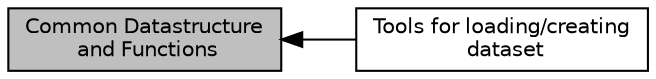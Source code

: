 digraph "Common Datastructure and Functions"
{
  edge [fontname="Helvetica",fontsize="10",labelfontname="Helvetica",labelfontsize="10"];
  node [fontname="Helvetica",fontsize="10",shape=box];
  rankdir=LR;
  Node2 [label="Tools for loading/creating\l dataset",height=0.2,width=0.4,color="black", fillcolor="white", style="filled",URL="$group__DSTool.html",tooltip=" "];
  Node1 [label="Common Datastructure\l and Functions",height=0.2,width=0.4,color="black", fillcolor="grey75", style="filled", fontcolor="black",tooltip=" "];
  Node1->Node2 [shape=plaintext, dir="back", style="solid"];
}
